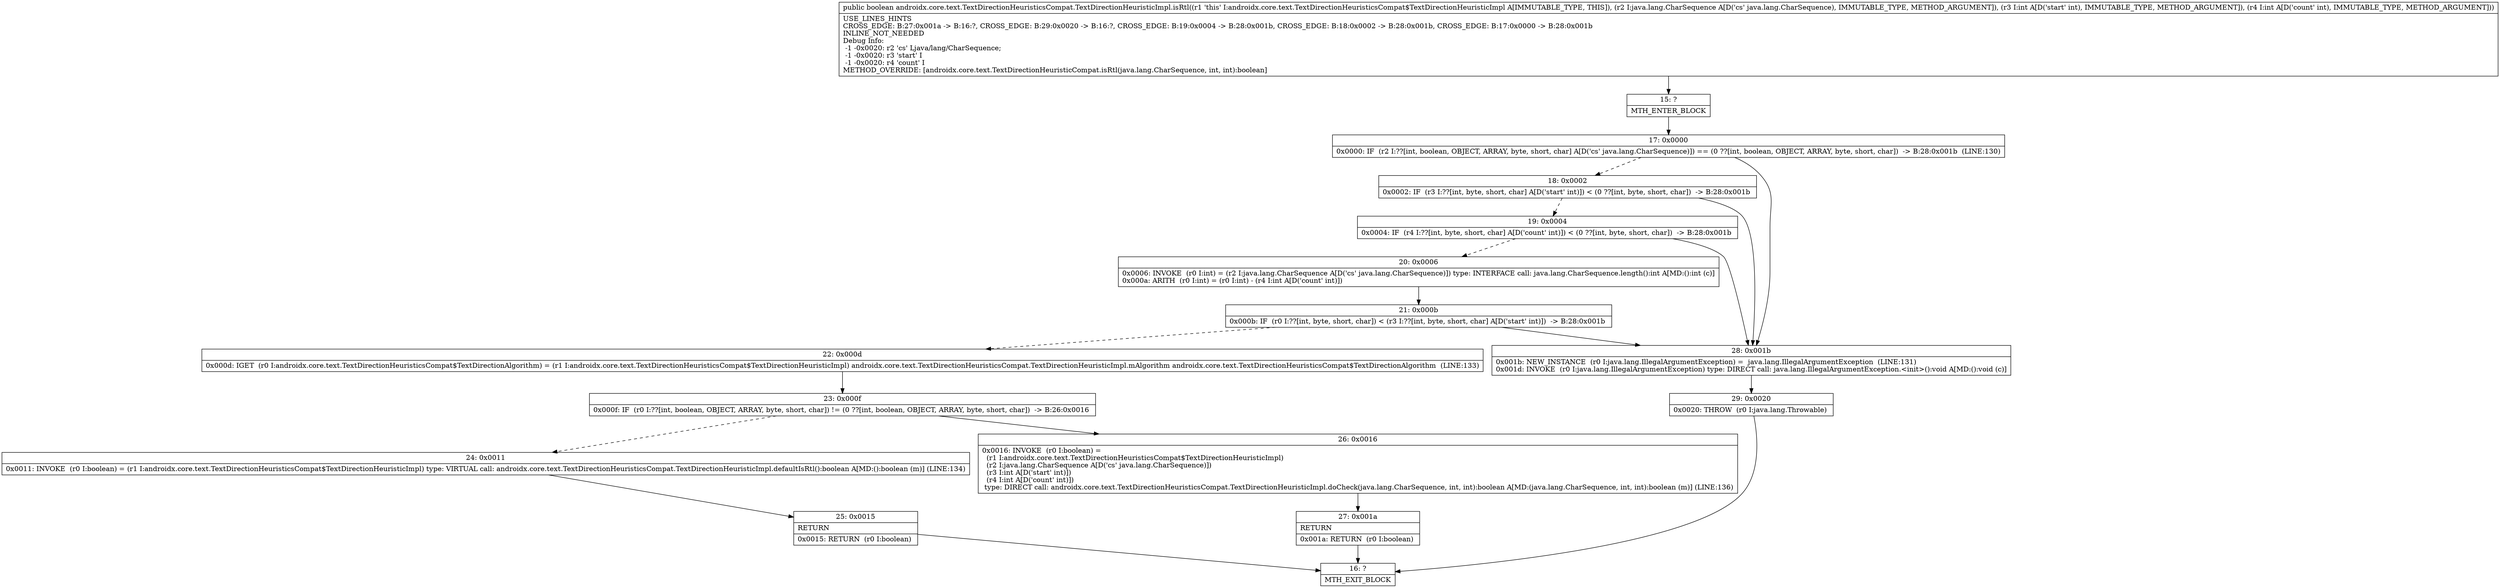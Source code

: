 digraph "CFG forandroidx.core.text.TextDirectionHeuristicsCompat.TextDirectionHeuristicImpl.isRtl(Ljava\/lang\/CharSequence;II)Z" {
Node_15 [shape=record,label="{15\:\ ?|MTH_ENTER_BLOCK\l}"];
Node_17 [shape=record,label="{17\:\ 0x0000|0x0000: IF  (r2 I:??[int, boolean, OBJECT, ARRAY, byte, short, char] A[D('cs' java.lang.CharSequence)]) == (0 ??[int, boolean, OBJECT, ARRAY, byte, short, char])  \-\> B:28:0x001b  (LINE:130)\l}"];
Node_18 [shape=record,label="{18\:\ 0x0002|0x0002: IF  (r3 I:??[int, byte, short, char] A[D('start' int)]) \< (0 ??[int, byte, short, char])  \-\> B:28:0x001b \l}"];
Node_19 [shape=record,label="{19\:\ 0x0004|0x0004: IF  (r4 I:??[int, byte, short, char] A[D('count' int)]) \< (0 ??[int, byte, short, char])  \-\> B:28:0x001b \l}"];
Node_20 [shape=record,label="{20\:\ 0x0006|0x0006: INVOKE  (r0 I:int) = (r2 I:java.lang.CharSequence A[D('cs' java.lang.CharSequence)]) type: INTERFACE call: java.lang.CharSequence.length():int A[MD:():int (c)]\l0x000a: ARITH  (r0 I:int) = (r0 I:int) \- (r4 I:int A[D('count' int)]) \l}"];
Node_21 [shape=record,label="{21\:\ 0x000b|0x000b: IF  (r0 I:??[int, byte, short, char]) \< (r3 I:??[int, byte, short, char] A[D('start' int)])  \-\> B:28:0x001b \l}"];
Node_22 [shape=record,label="{22\:\ 0x000d|0x000d: IGET  (r0 I:androidx.core.text.TextDirectionHeuristicsCompat$TextDirectionAlgorithm) = (r1 I:androidx.core.text.TextDirectionHeuristicsCompat$TextDirectionHeuristicImpl) androidx.core.text.TextDirectionHeuristicsCompat.TextDirectionHeuristicImpl.mAlgorithm androidx.core.text.TextDirectionHeuristicsCompat$TextDirectionAlgorithm  (LINE:133)\l}"];
Node_23 [shape=record,label="{23\:\ 0x000f|0x000f: IF  (r0 I:??[int, boolean, OBJECT, ARRAY, byte, short, char]) != (0 ??[int, boolean, OBJECT, ARRAY, byte, short, char])  \-\> B:26:0x0016 \l}"];
Node_24 [shape=record,label="{24\:\ 0x0011|0x0011: INVOKE  (r0 I:boolean) = (r1 I:androidx.core.text.TextDirectionHeuristicsCompat$TextDirectionHeuristicImpl) type: VIRTUAL call: androidx.core.text.TextDirectionHeuristicsCompat.TextDirectionHeuristicImpl.defaultIsRtl():boolean A[MD:():boolean (m)] (LINE:134)\l}"];
Node_25 [shape=record,label="{25\:\ 0x0015|RETURN\l|0x0015: RETURN  (r0 I:boolean) \l}"];
Node_16 [shape=record,label="{16\:\ ?|MTH_EXIT_BLOCK\l}"];
Node_26 [shape=record,label="{26\:\ 0x0016|0x0016: INVOKE  (r0 I:boolean) = \l  (r1 I:androidx.core.text.TextDirectionHeuristicsCompat$TextDirectionHeuristicImpl)\l  (r2 I:java.lang.CharSequence A[D('cs' java.lang.CharSequence)])\l  (r3 I:int A[D('start' int)])\l  (r4 I:int A[D('count' int)])\l type: DIRECT call: androidx.core.text.TextDirectionHeuristicsCompat.TextDirectionHeuristicImpl.doCheck(java.lang.CharSequence, int, int):boolean A[MD:(java.lang.CharSequence, int, int):boolean (m)] (LINE:136)\l}"];
Node_27 [shape=record,label="{27\:\ 0x001a|RETURN\l|0x001a: RETURN  (r0 I:boolean) \l}"];
Node_28 [shape=record,label="{28\:\ 0x001b|0x001b: NEW_INSTANCE  (r0 I:java.lang.IllegalArgumentException) =  java.lang.IllegalArgumentException  (LINE:131)\l0x001d: INVOKE  (r0 I:java.lang.IllegalArgumentException) type: DIRECT call: java.lang.IllegalArgumentException.\<init\>():void A[MD:():void (c)]\l}"];
Node_29 [shape=record,label="{29\:\ 0x0020|0x0020: THROW  (r0 I:java.lang.Throwable) \l}"];
MethodNode[shape=record,label="{public boolean androidx.core.text.TextDirectionHeuristicsCompat.TextDirectionHeuristicImpl.isRtl((r1 'this' I:androidx.core.text.TextDirectionHeuristicsCompat$TextDirectionHeuristicImpl A[IMMUTABLE_TYPE, THIS]), (r2 I:java.lang.CharSequence A[D('cs' java.lang.CharSequence), IMMUTABLE_TYPE, METHOD_ARGUMENT]), (r3 I:int A[D('start' int), IMMUTABLE_TYPE, METHOD_ARGUMENT]), (r4 I:int A[D('count' int), IMMUTABLE_TYPE, METHOD_ARGUMENT]))  | USE_LINES_HINTS\lCROSS_EDGE: B:27:0x001a \-\> B:16:?, CROSS_EDGE: B:29:0x0020 \-\> B:16:?, CROSS_EDGE: B:19:0x0004 \-\> B:28:0x001b, CROSS_EDGE: B:18:0x0002 \-\> B:28:0x001b, CROSS_EDGE: B:17:0x0000 \-\> B:28:0x001b\lINLINE_NOT_NEEDED\lDebug Info:\l  \-1 \-0x0020: r2 'cs' Ljava\/lang\/CharSequence;\l  \-1 \-0x0020: r3 'start' I\l  \-1 \-0x0020: r4 'count' I\lMETHOD_OVERRIDE: [androidx.core.text.TextDirectionHeuristicCompat.isRtl(java.lang.CharSequence, int, int):boolean]\l}"];
MethodNode -> Node_15;Node_15 -> Node_17;
Node_17 -> Node_18[style=dashed];
Node_17 -> Node_28;
Node_18 -> Node_19[style=dashed];
Node_18 -> Node_28;
Node_19 -> Node_20[style=dashed];
Node_19 -> Node_28;
Node_20 -> Node_21;
Node_21 -> Node_22[style=dashed];
Node_21 -> Node_28;
Node_22 -> Node_23;
Node_23 -> Node_24[style=dashed];
Node_23 -> Node_26;
Node_24 -> Node_25;
Node_25 -> Node_16;
Node_26 -> Node_27;
Node_27 -> Node_16;
Node_28 -> Node_29;
Node_29 -> Node_16;
}


